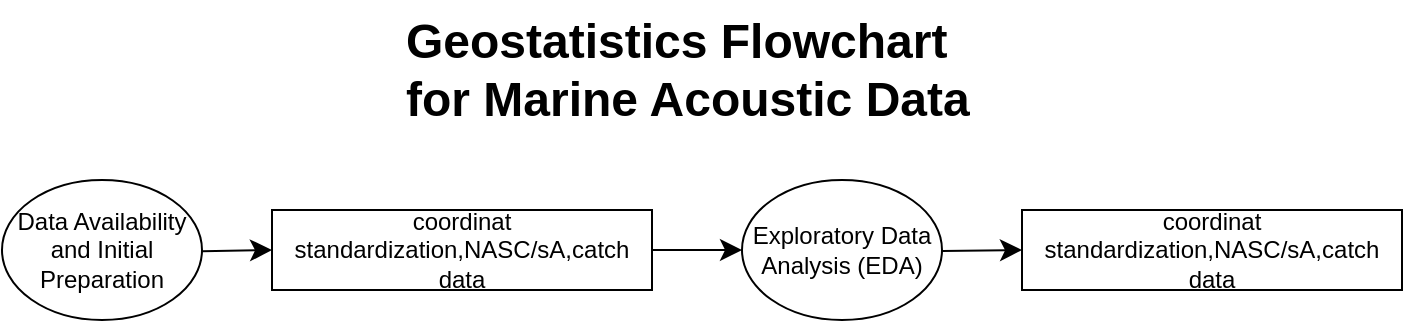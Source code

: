 <mxfile version="27.0.6">
  <diagram name="Page-1" id="pyWUfLzprs8-RjYu1XeS">
    <mxGraphModel dx="683" dy="772" grid="1" gridSize="10" guides="1" tooltips="1" connect="1" arrows="1" fold="1" page="1" pageScale="1" pageWidth="850" pageHeight="1100" math="0" shadow="0">
      <root>
        <mxCell id="0" />
        <mxCell id="1" parent="0" />
        <mxCell id="pqe-dq7FHGTc8bpuQqQO-1" value="&lt;h1 style=&quot;margin-top: 0px;&quot;&gt;Geostatistics Flowchart for Marine Acoustic Data&lt;/h1&gt;" style="text;html=1;whiteSpace=wrap;overflow=hidden;rounded=0;" parent="1" vertex="1">
          <mxGeometry x="300" y="10" width="290" height="60" as="geometry" />
        </mxCell>
        <mxCell id="LkquOEXud1LDpQ07gLJA-3" value="" style="edgeStyle=none;curved=1;rounded=0;orthogonalLoop=1;jettySize=auto;html=1;fontSize=12;startSize=8;endSize=8;" edge="1" parent="1" source="LkquOEXud1LDpQ07gLJA-1" target="LkquOEXud1LDpQ07gLJA-2">
          <mxGeometry relative="1" as="geometry" />
        </mxCell>
        <mxCell id="LkquOEXud1LDpQ07gLJA-1" value="Data Availability and Initial Preparation" style="ellipse;whiteSpace=wrap;html=1;" vertex="1" parent="1">
          <mxGeometry x="100" y="100" width="100" height="70" as="geometry" />
        </mxCell>
        <mxCell id="LkquOEXud1LDpQ07gLJA-6" value="" style="edgeStyle=none;curved=1;rounded=0;orthogonalLoop=1;jettySize=auto;html=1;fontSize=12;startSize=8;endSize=8;" edge="1" parent="1" source="LkquOEXud1LDpQ07gLJA-2" target="LkquOEXud1LDpQ07gLJA-5">
          <mxGeometry relative="1" as="geometry" />
        </mxCell>
        <mxCell id="LkquOEXud1LDpQ07gLJA-2" value="coordinat standardization,NASC/sA,catch data" style="whiteSpace=wrap;html=1;" vertex="1" parent="1">
          <mxGeometry x="235" y="115" width="190" height="40" as="geometry" />
        </mxCell>
        <mxCell id="LkquOEXud1LDpQ07gLJA-9" value="" style="edgeStyle=none;curved=1;rounded=0;orthogonalLoop=1;jettySize=auto;html=1;fontSize=12;startSize=8;endSize=8;" edge="1" parent="1" source="LkquOEXud1LDpQ07gLJA-5" target="LkquOEXud1LDpQ07gLJA-7">
          <mxGeometry relative="1" as="geometry" />
        </mxCell>
        <mxCell id="LkquOEXud1LDpQ07gLJA-5" value="Exploratory Data Analysis (EDA)" style="ellipse;whiteSpace=wrap;html=1;" vertex="1" parent="1">
          <mxGeometry x="470" y="100" width="100" height="70" as="geometry" />
        </mxCell>
        <mxCell id="LkquOEXud1LDpQ07gLJA-7" value="coordinat standardization,NASC/sA,catch data" style="whiteSpace=wrap;html=1;" vertex="1" parent="1">
          <mxGeometry x="610" y="115" width="190" height="40" as="geometry" />
        </mxCell>
      </root>
    </mxGraphModel>
  </diagram>
</mxfile>
